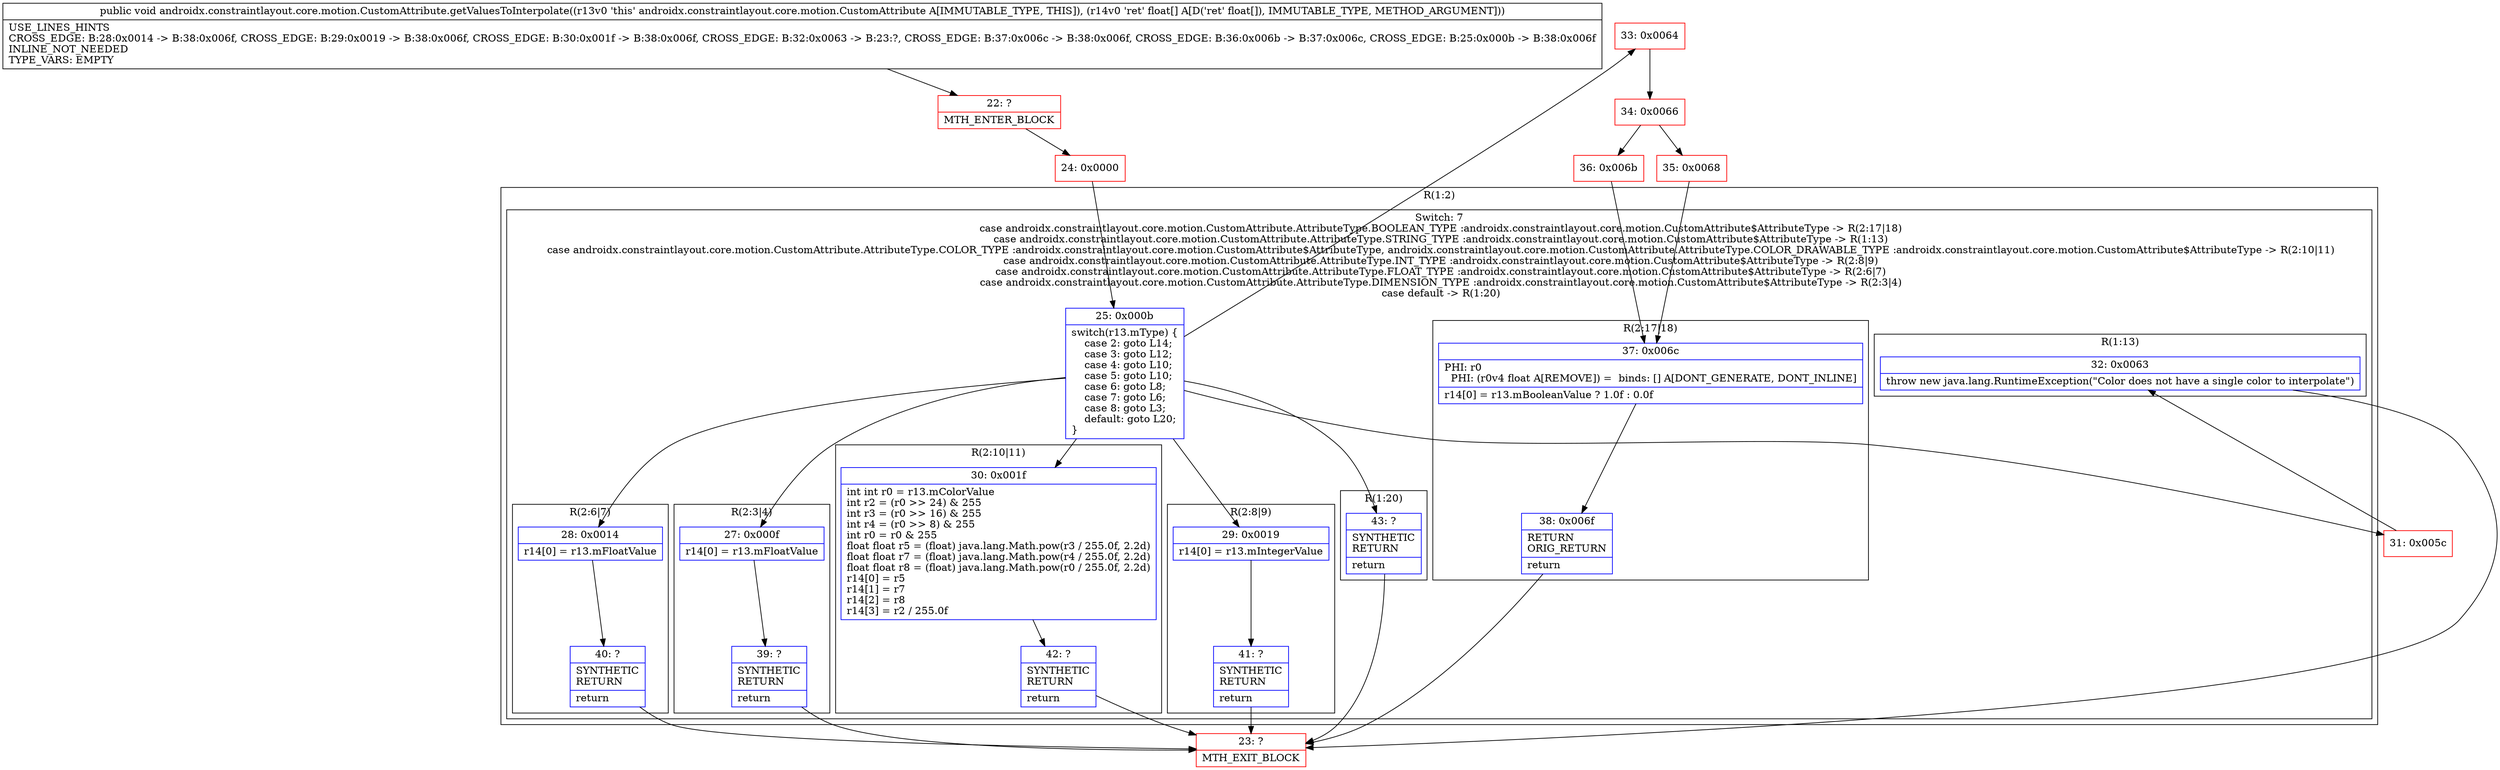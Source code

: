 digraph "CFG forandroidx.constraintlayout.core.motion.CustomAttribute.getValuesToInterpolate([F)V" {
subgraph cluster_Region_1961956984 {
label = "R(1:2)";
node [shape=record,color=blue];
subgraph cluster_SwitchRegion_2027347431 {
label = "Switch: 7
 case androidx.constraintlayout.core.motion.CustomAttribute.AttributeType.BOOLEAN_TYPE :androidx.constraintlayout.core.motion.CustomAttribute$AttributeType -> R(2:17|18)
 case androidx.constraintlayout.core.motion.CustomAttribute.AttributeType.STRING_TYPE :androidx.constraintlayout.core.motion.CustomAttribute$AttributeType -> R(1:13)
 case androidx.constraintlayout.core.motion.CustomAttribute.AttributeType.COLOR_TYPE :androidx.constraintlayout.core.motion.CustomAttribute$AttributeType, androidx.constraintlayout.core.motion.CustomAttribute.AttributeType.COLOR_DRAWABLE_TYPE :androidx.constraintlayout.core.motion.CustomAttribute$AttributeType -> R(2:10|11)
 case androidx.constraintlayout.core.motion.CustomAttribute.AttributeType.INT_TYPE :androidx.constraintlayout.core.motion.CustomAttribute$AttributeType -> R(2:8|9)
 case androidx.constraintlayout.core.motion.CustomAttribute.AttributeType.FLOAT_TYPE :androidx.constraintlayout.core.motion.CustomAttribute$AttributeType -> R(2:6|7)
 case androidx.constraintlayout.core.motion.CustomAttribute.AttributeType.DIMENSION_TYPE :androidx.constraintlayout.core.motion.CustomAttribute$AttributeType -> R(2:3|4)
 case default -> R(1:20)";
node [shape=record,color=blue];
Node_25 [shape=record,label="{25\:\ 0x000b|switch(r13.mType) \{\l    case 2: goto L14;\l    case 3: goto L12;\l    case 4: goto L10;\l    case 5: goto L10;\l    case 6: goto L8;\l    case 7: goto L6;\l    case 8: goto L3;\l    default: goto L20;\l\}\l}"];
subgraph cluster_Region_218011917 {
label = "R(2:17|18)";
node [shape=record,color=blue];
Node_37 [shape=record,label="{37\:\ 0x006c|PHI: r0 \l  PHI: (r0v4 float A[REMOVE]) =  binds: [] A[DONT_GENERATE, DONT_INLINE]\l|r14[0] = r13.mBooleanValue ? 1.0f : 0.0f\l}"];
Node_38 [shape=record,label="{38\:\ 0x006f|RETURN\lORIG_RETURN\l|return\l}"];
}
subgraph cluster_Region_777952281 {
label = "R(1:13)";
node [shape=record,color=blue];
Node_32 [shape=record,label="{32\:\ 0x0063|throw new java.lang.RuntimeException(\"Color does not have a single color to interpolate\")\l}"];
}
subgraph cluster_Region_1471859982 {
label = "R(2:10|11)";
node [shape=record,color=blue];
Node_30 [shape=record,label="{30\:\ 0x001f|int int r0 = r13.mColorValue\lint r2 = (r0 \>\> 24) & 255\lint r3 = (r0 \>\> 16) & 255\lint r4 = (r0 \>\> 8) & 255\lint r0 = r0 & 255\lfloat float r5 = (float) java.lang.Math.pow(r3 \/ 255.0f, 2.2d)\lfloat float r7 = (float) java.lang.Math.pow(r4 \/ 255.0f, 2.2d)\lfloat float r8 = (float) java.lang.Math.pow(r0 \/ 255.0f, 2.2d)\lr14[0] = r5\lr14[1] = r7\lr14[2] = r8\lr14[3] = r2 \/ 255.0f\l}"];
Node_42 [shape=record,label="{42\:\ ?|SYNTHETIC\lRETURN\l|return\l}"];
}
subgraph cluster_Region_1390419324 {
label = "R(2:8|9)";
node [shape=record,color=blue];
Node_29 [shape=record,label="{29\:\ 0x0019|r14[0] = r13.mIntegerValue\l}"];
Node_41 [shape=record,label="{41\:\ ?|SYNTHETIC\lRETURN\l|return\l}"];
}
subgraph cluster_Region_479709986 {
label = "R(2:6|7)";
node [shape=record,color=blue];
Node_28 [shape=record,label="{28\:\ 0x0014|r14[0] = r13.mFloatValue\l}"];
Node_40 [shape=record,label="{40\:\ ?|SYNTHETIC\lRETURN\l|return\l}"];
}
subgraph cluster_Region_1683558220 {
label = "R(2:3|4)";
node [shape=record,color=blue];
Node_27 [shape=record,label="{27\:\ 0x000f|r14[0] = r13.mFloatValue\l}"];
Node_39 [shape=record,label="{39\:\ ?|SYNTHETIC\lRETURN\l|return\l}"];
}
subgraph cluster_Region_1052637578 {
label = "R(1:20)";
node [shape=record,color=blue];
Node_43 [shape=record,label="{43\:\ ?|SYNTHETIC\lRETURN\l|return\l}"];
}
}
}
Node_22 [shape=record,color=red,label="{22\:\ ?|MTH_ENTER_BLOCK\l}"];
Node_24 [shape=record,color=red,label="{24\:\ 0x0000}"];
Node_23 [shape=record,color=red,label="{23\:\ ?|MTH_EXIT_BLOCK\l}"];
Node_31 [shape=record,color=red,label="{31\:\ 0x005c}"];
Node_33 [shape=record,color=red,label="{33\:\ 0x0064}"];
Node_34 [shape=record,color=red,label="{34\:\ 0x0066}"];
Node_35 [shape=record,color=red,label="{35\:\ 0x0068}"];
Node_36 [shape=record,color=red,label="{36\:\ 0x006b}"];
MethodNode[shape=record,label="{public void androidx.constraintlayout.core.motion.CustomAttribute.getValuesToInterpolate((r13v0 'this' androidx.constraintlayout.core.motion.CustomAttribute A[IMMUTABLE_TYPE, THIS]), (r14v0 'ret' float[] A[D('ret' float[]), IMMUTABLE_TYPE, METHOD_ARGUMENT]))  | USE_LINES_HINTS\lCROSS_EDGE: B:28:0x0014 \-\> B:38:0x006f, CROSS_EDGE: B:29:0x0019 \-\> B:38:0x006f, CROSS_EDGE: B:30:0x001f \-\> B:38:0x006f, CROSS_EDGE: B:32:0x0063 \-\> B:23:?, CROSS_EDGE: B:37:0x006c \-\> B:38:0x006f, CROSS_EDGE: B:36:0x006b \-\> B:37:0x006c, CROSS_EDGE: B:25:0x000b \-\> B:38:0x006f\lINLINE_NOT_NEEDED\lTYPE_VARS: EMPTY\l}"];
MethodNode -> Node_22;Node_25 -> Node_27;
Node_25 -> Node_28;
Node_25 -> Node_29;
Node_25 -> Node_30;
Node_25 -> Node_31;
Node_25 -> Node_33;
Node_25 -> Node_43;
Node_37 -> Node_38;
Node_38 -> Node_23;
Node_32 -> Node_23;
Node_30 -> Node_42;
Node_42 -> Node_23;
Node_29 -> Node_41;
Node_41 -> Node_23;
Node_28 -> Node_40;
Node_40 -> Node_23;
Node_27 -> Node_39;
Node_39 -> Node_23;
Node_43 -> Node_23;
Node_22 -> Node_24;
Node_24 -> Node_25;
Node_31 -> Node_32;
Node_33 -> Node_34;
Node_34 -> Node_35;
Node_34 -> Node_36;
Node_35 -> Node_37;
Node_36 -> Node_37;
}

